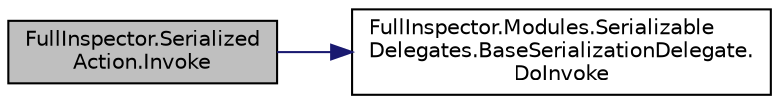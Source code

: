 digraph "FullInspector.SerializedAction.Invoke"
{
  edge [fontname="Helvetica",fontsize="10",labelfontname="Helvetica",labelfontsize="10"];
  node [fontname="Helvetica",fontsize="10",shape=record];
  rankdir="LR";
  Node1 [label="FullInspector.Serialized\lAction.Invoke",height=0.2,width=0.4,color="black", fillcolor="grey75", style="filled" fontcolor="black"];
  Node1 -> Node2 [color="midnightblue",fontsize="10",style="solid",fontname="Helvetica"];
  Node2 [label="FullInspector.Modules.Serializable\lDelegates.BaseSerializationDelegate.\lDoInvoke",height=0.2,width=0.4,color="black", fillcolor="white", style="filled",URL="$class_full_inspector_1_1_modules_1_1_serializable_delegates_1_1_base_serialization_delegate.html#a1d3c9b1d28adde530fe6eecce15d83ca",tooltip="Internal helper method to invoke the delegate with the given parameters. "];
}
